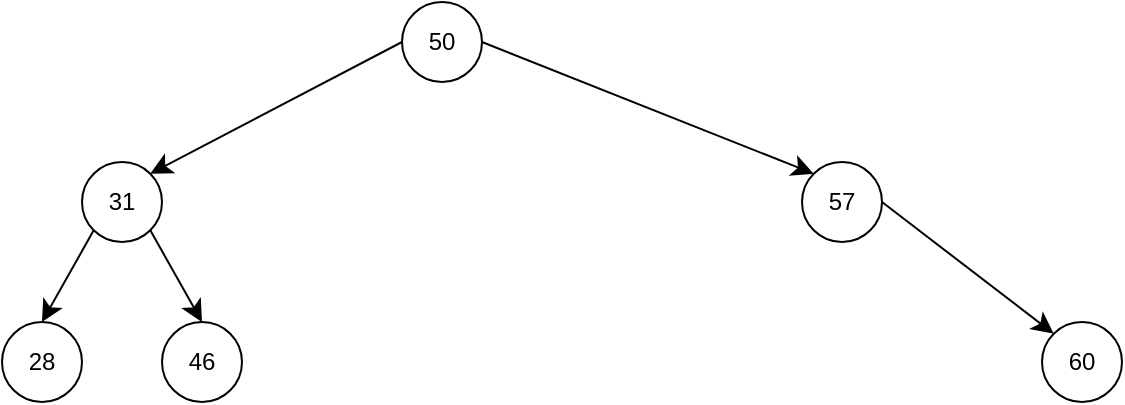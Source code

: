 <mxfile version="26.0.16">
  <diagram name="Page-1" id="wzEg0uHoTiJEtff3s8nC">
    <mxGraphModel dx="662" dy="302" grid="1" gridSize="10" guides="1" tooltips="1" connect="1" arrows="1" fold="1" page="0" pageScale="1" pageWidth="10000" pageHeight="10000" math="0" shadow="0">
      <root>
        <mxCell id="0" />
        <mxCell id="1" parent="0" />
        <mxCell id="LGagJnv1_jEsa-ETBMmw-1" value="28" style="ellipse;whiteSpace=wrap;html=1;aspect=fixed;" vertex="1" parent="1">
          <mxGeometry x="80" y="320" width="40" height="40" as="geometry" />
        </mxCell>
        <mxCell id="LGagJnv1_jEsa-ETBMmw-2" value="50" style="ellipse;whiteSpace=wrap;html=1;aspect=fixed;" vertex="1" parent="1">
          <mxGeometry x="280" y="160" width="40" height="40" as="geometry" />
        </mxCell>
        <mxCell id="LGagJnv1_jEsa-ETBMmw-3" value="57" style="ellipse;whiteSpace=wrap;html=1;aspect=fixed;" vertex="1" parent="1">
          <mxGeometry x="480" y="240" width="40" height="40" as="geometry" />
        </mxCell>
        <mxCell id="LGagJnv1_jEsa-ETBMmw-5" value="60" style="ellipse;whiteSpace=wrap;html=1;aspect=fixed;" vertex="1" parent="1">
          <mxGeometry x="600" y="320" width="40" height="40" as="geometry" />
        </mxCell>
        <mxCell id="LGagJnv1_jEsa-ETBMmw-6" value="46" style="ellipse;whiteSpace=wrap;html=1;aspect=fixed;" vertex="1" parent="1">
          <mxGeometry x="160" y="320" width="40" height="40" as="geometry" />
        </mxCell>
        <mxCell id="LGagJnv1_jEsa-ETBMmw-7" value="31" style="ellipse;whiteSpace=wrap;html=1;aspect=fixed;" vertex="1" parent="1">
          <mxGeometry x="120" y="240" width="40" height="40" as="geometry" />
        </mxCell>
        <mxCell id="LGagJnv1_jEsa-ETBMmw-9" value="" style="endArrow=classic;html=1;rounded=0;fontSize=12;startSize=8;endSize=8;curved=1;exitX=1;exitY=0.5;exitDx=0;exitDy=0;entryX=0;entryY=0;entryDx=0;entryDy=0;" edge="1" parent="1" source="LGagJnv1_jEsa-ETBMmw-2" target="LGagJnv1_jEsa-ETBMmw-3">
          <mxGeometry width="50" height="50" relative="1" as="geometry">
            <mxPoint x="340" y="330" as="sourcePoint" />
            <mxPoint x="390" y="280" as="targetPoint" />
          </mxGeometry>
        </mxCell>
        <mxCell id="LGagJnv1_jEsa-ETBMmw-10" value="" style="endArrow=classic;html=1;rounded=0;fontSize=12;startSize=8;endSize=8;curved=1;entryX=0;entryY=0;entryDx=0;entryDy=0;exitX=1;exitY=0.5;exitDx=0;exitDy=0;" edge="1" parent="1" source="LGagJnv1_jEsa-ETBMmw-3" target="LGagJnv1_jEsa-ETBMmw-5">
          <mxGeometry width="50" height="50" relative="1" as="geometry">
            <mxPoint x="340" y="330" as="sourcePoint" />
            <mxPoint x="390" y="280" as="targetPoint" />
          </mxGeometry>
        </mxCell>
        <mxCell id="LGagJnv1_jEsa-ETBMmw-13" value="" style="endArrow=classic;html=1;rounded=0;fontSize=12;startSize=8;endSize=8;curved=1;exitX=0;exitY=0.5;exitDx=0;exitDy=0;entryX=1;entryY=0;entryDx=0;entryDy=0;" edge="1" parent="1" source="LGagJnv1_jEsa-ETBMmw-2" target="LGagJnv1_jEsa-ETBMmw-7">
          <mxGeometry width="50" height="50" relative="1" as="geometry">
            <mxPoint x="340" y="330" as="sourcePoint" />
            <mxPoint x="390" y="280" as="targetPoint" />
          </mxGeometry>
        </mxCell>
        <mxCell id="LGagJnv1_jEsa-ETBMmw-14" value="" style="endArrow=classic;html=1;rounded=0;fontSize=12;startSize=8;endSize=8;curved=1;exitX=1;exitY=1;exitDx=0;exitDy=0;entryX=0.5;entryY=0;entryDx=0;entryDy=0;" edge="1" parent="1" source="LGagJnv1_jEsa-ETBMmw-7" target="LGagJnv1_jEsa-ETBMmw-6">
          <mxGeometry width="50" height="50" relative="1" as="geometry">
            <mxPoint x="340" y="330" as="sourcePoint" />
            <mxPoint x="390" y="280" as="targetPoint" />
          </mxGeometry>
        </mxCell>
        <mxCell id="LGagJnv1_jEsa-ETBMmw-15" value="" style="endArrow=classic;html=1;rounded=0;fontSize=12;startSize=8;endSize=8;curved=1;entryX=0.5;entryY=0;entryDx=0;entryDy=0;exitX=0;exitY=1;exitDx=0;exitDy=0;" edge="1" parent="1" source="LGagJnv1_jEsa-ETBMmw-7" target="LGagJnv1_jEsa-ETBMmw-1">
          <mxGeometry width="50" height="50" relative="1" as="geometry">
            <mxPoint x="340" y="330" as="sourcePoint" />
            <mxPoint x="390" y="280" as="targetPoint" />
          </mxGeometry>
        </mxCell>
      </root>
    </mxGraphModel>
  </diagram>
</mxfile>
